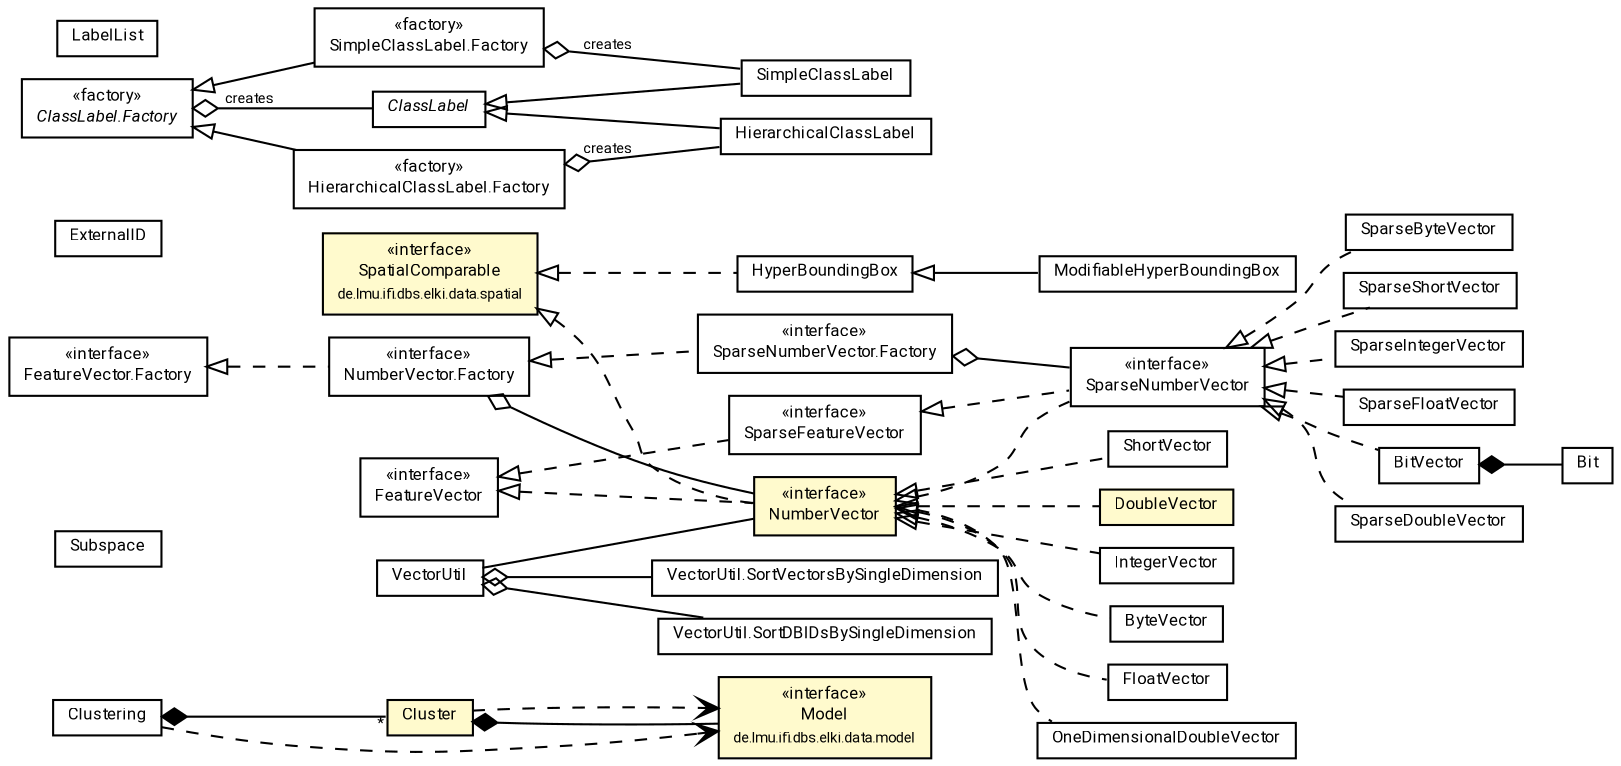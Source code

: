 #!/usr/local/bin/dot
#
# Class diagram 
# Generated by UMLGraph version R5_7_2-60-g0e99a6 (http://www.spinellis.gr/umlgraph/)
#

digraph G {
	graph [fontnames="svg"]
	edge [fontname="Roboto",fontsize=7,labelfontname="Roboto",labelfontsize=7,color="black"];
	node [fontname="Roboto",fontcolor="black",fontsize=8,shape=plaintext,margin=0,width=0,height=0];
	nodesep=0.15;
	ranksep=0.25;
	rankdir=LR;
	// de.lmu.ifi.dbs.elki.data.Clustering<M extends de.lmu.ifi.dbs.elki.data.model.Model>
	c243543 [label=<<table title="de.lmu.ifi.dbs.elki.data.Clustering" border="0" cellborder="1" cellspacing="0" cellpadding="2" href="Clustering.html" target="_parent">
		<tr><td><table border="0" cellspacing="0" cellpadding="1">
		<tr><td align="center" balign="center"> <font face="Roboto">Clustering</font> </td></tr>
		</table></td></tr>
		</table>>, URL="Clustering.html"];
	// de.lmu.ifi.dbs.elki.data.Subspace
	c243544 [label=<<table title="de.lmu.ifi.dbs.elki.data.Subspace" border="0" cellborder="1" cellspacing="0" cellpadding="2" href="Subspace.html" target="_parent">
		<tr><td><table border="0" cellspacing="0" cellpadding="1">
		<tr><td align="center" balign="center"> <font face="Roboto">Subspace</font> </td></tr>
		</table></td></tr>
		</table>>, URL="Subspace.html"];
	// de.lmu.ifi.dbs.elki.data.Cluster<M extends de.lmu.ifi.dbs.elki.data.model.Model>
	c243545 [label=<<table title="de.lmu.ifi.dbs.elki.data.Cluster" border="0" cellborder="1" cellspacing="0" cellpadding="2" bgcolor="LemonChiffon" href="Cluster.html" target="_parent">
		<tr><td><table border="0" cellspacing="0" cellpadding="1">
		<tr><td align="center" balign="center"> <font face="Roboto">Cluster</font> </td></tr>
		</table></td></tr>
		</table>>, URL="Cluster.html"];
	// de.lmu.ifi.dbs.elki.data.model.Model
	c243559 [label=<<table title="de.lmu.ifi.dbs.elki.data.model.Model" border="0" cellborder="1" cellspacing="0" cellpadding="2" bgcolor="LemonChiffon" href="model/Model.html" target="_parent">
		<tr><td><table border="0" cellspacing="0" cellpadding="1">
		<tr><td align="center" balign="center"> &#171;interface&#187; </td></tr>
		<tr><td align="center" balign="center"> <font face="Roboto">Model</font> </td></tr>
		<tr><td align="center" balign="center"> <font face="Roboto" point-size="7.0">de.lmu.ifi.dbs.elki.data.model</font> </td></tr>
		</table></td></tr>
		</table>>, URL="model/Model.html"];
	// de.lmu.ifi.dbs.elki.data.spatial.SpatialComparable
	c244117 [label=<<table title="de.lmu.ifi.dbs.elki.data.spatial.SpatialComparable" border="0" cellborder="1" cellspacing="0" cellpadding="2" bgcolor="LemonChiffon" href="spatial/SpatialComparable.html" target="_parent">
		<tr><td><table border="0" cellspacing="0" cellpadding="1">
		<tr><td align="center" balign="center"> &#171;interface&#187; </td></tr>
		<tr><td align="center" balign="center"> <font face="Roboto">SpatialComparable</font> </td></tr>
		<tr><td align="center" balign="center"> <font face="Roboto" point-size="7.0">de.lmu.ifi.dbs.elki.data.spatial</font> </td></tr>
		</table></td></tr>
		</table>>, URL="spatial/SpatialComparable.html"];
	// de.lmu.ifi.dbs.elki.data.ModifiableHyperBoundingBox
	c244118 [label=<<table title="de.lmu.ifi.dbs.elki.data.ModifiableHyperBoundingBox" border="0" cellborder="1" cellspacing="0" cellpadding="2" href="ModifiableHyperBoundingBox.html" target="_parent">
		<tr><td><table border="0" cellspacing="0" cellpadding="1">
		<tr><td align="center" balign="center"> <font face="Roboto">ModifiableHyperBoundingBox</font> </td></tr>
		</table></td></tr>
		</table>>, URL="ModifiableHyperBoundingBox.html"];
	// de.lmu.ifi.dbs.elki.data.FeatureVector<D>
	c244119 [label=<<table title="de.lmu.ifi.dbs.elki.data.FeatureVector" border="0" cellborder="1" cellspacing="0" cellpadding="2" href="FeatureVector.html" target="_parent">
		<tr><td><table border="0" cellspacing="0" cellpadding="1">
		<tr><td align="center" balign="center"> &#171;interface&#187; </td></tr>
		<tr><td align="center" balign="center"> <font face="Roboto">FeatureVector</font> </td></tr>
		</table></td></tr>
		</table>>, URL="FeatureVector.html"];
	// de.lmu.ifi.dbs.elki.data.FeatureVector.Factory<V extends de.lmu.ifi.dbs.elki.data.FeatureVector<? extends D>, D>
	c244120 [label=<<table title="de.lmu.ifi.dbs.elki.data.FeatureVector.Factory" border="0" cellborder="1" cellspacing="0" cellpadding="2" href="FeatureVector.Factory.html" target="_parent">
		<tr><td><table border="0" cellspacing="0" cellpadding="1">
		<tr><td align="center" balign="center"> &#171;interface&#187; </td></tr>
		<tr><td align="center" balign="center"> <font face="Roboto">FeatureVector.Factory</font> </td></tr>
		</table></td></tr>
		</table>>, URL="FeatureVector.Factory.html"];
	// de.lmu.ifi.dbs.elki.data.NumberVector
	c244131 [label=<<table title="de.lmu.ifi.dbs.elki.data.NumberVector" border="0" cellborder="1" cellspacing="0" cellpadding="2" bgcolor="LemonChiffon" href="NumberVector.html" target="_parent">
		<tr><td><table border="0" cellspacing="0" cellpadding="1">
		<tr><td align="center" balign="center"> &#171;interface&#187; </td></tr>
		<tr><td align="center" balign="center"> <font face="Roboto">NumberVector</font> </td></tr>
		</table></td></tr>
		</table>>, URL="NumberVector.html"];
	// de.lmu.ifi.dbs.elki.data.NumberVector.Factory<V extends de.lmu.ifi.dbs.elki.data.NumberVector>
	c244132 [label=<<table title="de.lmu.ifi.dbs.elki.data.NumberVector.Factory" border="0" cellborder="1" cellspacing="0" cellpadding="2" href="NumberVector.Factory.html" target="_parent">
		<tr><td><table border="0" cellspacing="0" cellpadding="1">
		<tr><td align="center" balign="center"> &#171;interface&#187; </td></tr>
		<tr><td align="center" balign="center"> <font face="Roboto">NumberVector.Factory</font> </td></tr>
		</table></td></tr>
		</table>>, URL="NumberVector.Factory.html"];
	// de.lmu.ifi.dbs.elki.data.HyperBoundingBox
	c244133 [label=<<table title="de.lmu.ifi.dbs.elki.data.HyperBoundingBox" border="0" cellborder="1" cellspacing="0" cellpadding="2" href="HyperBoundingBox.html" target="_parent">
		<tr><td><table border="0" cellspacing="0" cellpadding="1">
		<tr><td align="center" balign="center"> <font face="Roboto">HyperBoundingBox</font> </td></tr>
		</table></td></tr>
		</table>>, URL="HyperBoundingBox.html"];
	// de.lmu.ifi.dbs.elki.data.VectorUtil
	c244134 [label=<<table title="de.lmu.ifi.dbs.elki.data.VectorUtil" border="0" cellborder="1" cellspacing="0" cellpadding="2" href="VectorUtil.html" target="_parent">
		<tr><td><table border="0" cellspacing="0" cellpadding="1">
		<tr><td align="center" balign="center"> <font face="Roboto">VectorUtil</font> </td></tr>
		</table></td></tr>
		</table>>, URL="VectorUtil.html"];
	// de.lmu.ifi.dbs.elki.data.VectorUtil.SortDBIDsBySingleDimension
	c244135 [label=<<table title="de.lmu.ifi.dbs.elki.data.VectorUtil.SortDBIDsBySingleDimension" border="0" cellborder="1" cellspacing="0" cellpadding="2" href="VectorUtil.SortDBIDsBySingleDimension.html" target="_parent">
		<tr><td><table border="0" cellspacing="0" cellpadding="1">
		<tr><td align="center" balign="center"> <font face="Roboto">VectorUtil.SortDBIDsBySingleDimension</font> </td></tr>
		</table></td></tr>
		</table>>, URL="VectorUtil.SortDBIDsBySingleDimension.html"];
	// de.lmu.ifi.dbs.elki.data.VectorUtil.SortVectorsBySingleDimension
	c244136 [label=<<table title="de.lmu.ifi.dbs.elki.data.VectorUtil.SortVectorsBySingleDimension" border="0" cellborder="1" cellspacing="0" cellpadding="2" href="VectorUtil.SortVectorsBySingleDimension.html" target="_parent">
		<tr><td><table border="0" cellspacing="0" cellpadding="1">
		<tr><td align="center" balign="center"> <font face="Roboto">VectorUtil.SortVectorsBySingleDimension</font> </td></tr>
		</table></td></tr>
		</table>>, URL="VectorUtil.SortVectorsBySingleDimension.html"];
	// de.lmu.ifi.dbs.elki.data.SparseNumberVector
	c244137 [label=<<table title="de.lmu.ifi.dbs.elki.data.SparseNumberVector" border="0" cellborder="1" cellspacing="0" cellpadding="2" href="SparseNumberVector.html" target="_parent">
		<tr><td><table border="0" cellspacing="0" cellpadding="1">
		<tr><td align="center" balign="center"> &#171;interface&#187; </td></tr>
		<tr><td align="center" balign="center"> <font face="Roboto">SparseNumberVector</font> </td></tr>
		</table></td></tr>
		</table>>, URL="SparseNumberVector.html"];
	// de.lmu.ifi.dbs.elki.data.SparseNumberVector.Factory<V extends de.lmu.ifi.dbs.elki.data.SparseNumberVector>
	c244138 [label=<<table title="de.lmu.ifi.dbs.elki.data.SparseNumberVector.Factory" border="0" cellborder="1" cellspacing="0" cellpadding="2" href="SparseNumberVector.Factory.html" target="_parent">
		<tr><td><table border="0" cellspacing="0" cellpadding="1">
		<tr><td align="center" balign="center"> &#171;interface&#187; </td></tr>
		<tr><td align="center" balign="center"> <font face="Roboto">SparseNumberVector.Factory</font> </td></tr>
		</table></td></tr>
		</table>>, URL="SparseNumberVector.Factory.html"];
	// de.lmu.ifi.dbs.elki.data.SparseFeatureVector<D>
	c244139 [label=<<table title="de.lmu.ifi.dbs.elki.data.SparseFeatureVector" border="0" cellborder="1" cellspacing="0" cellpadding="2" href="SparseFeatureVector.html" target="_parent">
		<tr><td><table border="0" cellspacing="0" cellpadding="1">
		<tr><td align="center" balign="center"> &#171;interface&#187; </td></tr>
		<tr><td align="center" balign="center"> <font face="Roboto">SparseFeatureVector</font> </td></tr>
		</table></td></tr>
		</table>>, URL="SparseFeatureVector.html"];
	// de.lmu.ifi.dbs.elki.data.OneDimensionalDoubleVector
	c244183 [label=<<table title="de.lmu.ifi.dbs.elki.data.OneDimensionalDoubleVector" border="0" cellborder="1" cellspacing="0" cellpadding="2" href="OneDimensionalDoubleVector.html" target="_parent">
		<tr><td><table border="0" cellspacing="0" cellpadding="1">
		<tr><td align="center" balign="center"> <font face="Roboto">OneDimensionalDoubleVector</font> </td></tr>
		</table></td></tr>
		</table>>, URL="OneDimensionalDoubleVector.html"];
	// de.lmu.ifi.dbs.elki.data.SparseByteVector
	c244186 [label=<<table title="de.lmu.ifi.dbs.elki.data.SparseByteVector" border="0" cellborder="1" cellspacing="0" cellpadding="2" href="SparseByteVector.html" target="_parent">
		<tr><td><table border="0" cellspacing="0" cellpadding="1">
		<tr><td align="center" balign="center"> <font face="Roboto">SparseByteVector</font> </td></tr>
		</table></td></tr>
		</table>>, URL="SparseByteVector.html"];
	// de.lmu.ifi.dbs.elki.data.ShortVector
	c244190 [label=<<table title="de.lmu.ifi.dbs.elki.data.ShortVector" border="0" cellborder="1" cellspacing="0" cellpadding="2" href="ShortVector.html" target="_parent">
		<tr><td><table border="0" cellspacing="0" cellpadding="1">
		<tr><td align="center" balign="center"> <font face="Roboto">ShortVector</font> </td></tr>
		</table></td></tr>
		</table>>, URL="ShortVector.html"];
	// de.lmu.ifi.dbs.elki.data.ExternalID
	c244195 [label=<<table title="de.lmu.ifi.dbs.elki.data.ExternalID" border="0" cellborder="1" cellspacing="0" cellpadding="2" href="ExternalID.html" target="_parent">
		<tr><td><table border="0" cellspacing="0" cellpadding="1">
		<tr><td align="center" balign="center"> <font face="Roboto">ExternalID</font> </td></tr>
		</table></td></tr>
		</table>>, URL="ExternalID.html"];
	// de.lmu.ifi.dbs.elki.data.SparseShortVector
	c244196 [label=<<table title="de.lmu.ifi.dbs.elki.data.SparseShortVector" border="0" cellborder="1" cellspacing="0" cellpadding="2" href="SparseShortVector.html" target="_parent">
		<tr><td><table border="0" cellspacing="0" cellpadding="1">
		<tr><td align="center" balign="center"> <font face="Roboto">SparseShortVector</font> </td></tr>
		</table></td></tr>
		</table>>, URL="SparseShortVector.html"];
	// de.lmu.ifi.dbs.elki.data.ClassLabel
	c244200 [label=<<table title="de.lmu.ifi.dbs.elki.data.ClassLabel" border="0" cellborder="1" cellspacing="0" cellpadding="2" href="ClassLabel.html" target="_parent">
		<tr><td><table border="0" cellspacing="0" cellpadding="1">
		<tr><td align="center" balign="center"> <font face="Roboto"><i>ClassLabel</i></font> </td></tr>
		</table></td></tr>
		</table>>, URL="ClassLabel.html"];
	// de.lmu.ifi.dbs.elki.data.ClassLabel.Factory<L extends de.lmu.ifi.dbs.elki.data.ClassLabel>
	c244201 [label=<<table title="de.lmu.ifi.dbs.elki.data.ClassLabel.Factory" border="0" cellborder="1" cellspacing="0" cellpadding="2" href="ClassLabel.Factory.html" target="_parent">
		<tr><td><table border="0" cellspacing="0" cellpadding="1">
		<tr><td align="center" balign="center"> &#171;factory&#187; </td></tr>
		<tr><td align="center" balign="center"> <font face="Roboto"><i>ClassLabel.Factory</i></font> </td></tr>
		</table></td></tr>
		</table>>, URL="ClassLabel.Factory.html"];
	// de.lmu.ifi.dbs.elki.data.DoubleVector
	c244202 [label=<<table title="de.lmu.ifi.dbs.elki.data.DoubleVector" border="0" cellborder="1" cellspacing="0" cellpadding="2" bgcolor="LemonChiffon" href="DoubleVector.html" target="_parent">
		<tr><td><table border="0" cellspacing="0" cellpadding="1">
		<tr><td align="center" balign="center"> <font face="Roboto">DoubleVector</font> </td></tr>
		</table></td></tr>
		</table>>, URL="DoubleVector.html"];
	// de.lmu.ifi.dbs.elki.data.SparseIntegerVector
	c244212 [label=<<table title="de.lmu.ifi.dbs.elki.data.SparseIntegerVector" border="0" cellborder="1" cellspacing="0" cellpadding="2" href="SparseIntegerVector.html" target="_parent">
		<tr><td><table border="0" cellspacing="0" cellpadding="1">
		<tr><td align="center" balign="center"> <font face="Roboto">SparseIntegerVector</font> </td></tr>
		</table></td></tr>
		</table>>, URL="SparseIntegerVector.html"];
	// de.lmu.ifi.dbs.elki.data.SparseFloatVector
	c244216 [label=<<table title="de.lmu.ifi.dbs.elki.data.SparseFloatVector" border="0" cellborder="1" cellspacing="0" cellpadding="2" href="SparseFloatVector.html" target="_parent">
		<tr><td><table border="0" cellspacing="0" cellpadding="1">
		<tr><td align="center" balign="center"> <font face="Roboto">SparseFloatVector</font> </td></tr>
		</table></td></tr>
		</table>>, URL="SparseFloatVector.html"];
	// de.lmu.ifi.dbs.elki.data.BitVector
	c244220 [label=<<table title="de.lmu.ifi.dbs.elki.data.BitVector" border="0" cellborder="1" cellspacing="0" cellpadding="2" href="BitVector.html" target="_parent">
		<tr><td><table border="0" cellspacing="0" cellpadding="1">
		<tr><td align="center" balign="center"> <font face="Roboto">BitVector</font> </td></tr>
		</table></td></tr>
		</table>>, URL="BitVector.html"];
	// de.lmu.ifi.dbs.elki.data.Bit
	c244224 [label=<<table title="de.lmu.ifi.dbs.elki.data.Bit" border="0" cellborder="1" cellspacing="0" cellpadding="2" href="Bit.html" target="_parent">
		<tr><td><table border="0" cellspacing="0" cellpadding="1">
		<tr><td align="center" balign="center"> <font face="Roboto">Bit</font> </td></tr>
		</table></td></tr>
		</table>>, URL="Bit.html"];
	// de.lmu.ifi.dbs.elki.data.IntegerVector
	c244225 [label=<<table title="de.lmu.ifi.dbs.elki.data.IntegerVector" border="0" cellborder="1" cellspacing="0" cellpadding="2" href="IntegerVector.html" target="_parent">
		<tr><td><table border="0" cellspacing="0" cellpadding="1">
		<tr><td align="center" balign="center"> <font face="Roboto">IntegerVector</font> </td></tr>
		</table></td></tr>
		</table>>, URL="IntegerVector.html"];
	// de.lmu.ifi.dbs.elki.data.SparseDoubleVector
	c244231 [label=<<table title="de.lmu.ifi.dbs.elki.data.SparseDoubleVector" border="0" cellborder="1" cellspacing="0" cellpadding="2" href="SparseDoubleVector.html" target="_parent">
		<tr><td><table border="0" cellspacing="0" cellpadding="1">
		<tr><td align="center" balign="center"> <font face="Roboto">SparseDoubleVector</font> </td></tr>
		</table></td></tr>
		</table>>, URL="SparseDoubleVector.html"];
	// de.lmu.ifi.dbs.elki.data.SimpleClassLabel
	c244235 [label=<<table title="de.lmu.ifi.dbs.elki.data.SimpleClassLabel" border="0" cellborder="1" cellspacing="0" cellpadding="2" href="SimpleClassLabel.html" target="_parent">
		<tr><td><table border="0" cellspacing="0" cellpadding="1">
		<tr><td align="center" balign="center"> <font face="Roboto">SimpleClassLabel</font> </td></tr>
		</table></td></tr>
		</table>>, URL="SimpleClassLabel.html"];
	// de.lmu.ifi.dbs.elki.data.SimpleClassLabel.Factory
	c244237 [label=<<table title="de.lmu.ifi.dbs.elki.data.SimpleClassLabel.Factory" border="0" cellborder="1" cellspacing="0" cellpadding="2" href="SimpleClassLabel.Factory.html" target="_parent">
		<tr><td><table border="0" cellspacing="0" cellpadding="1">
		<tr><td align="center" balign="center"> &#171;factory&#187; </td></tr>
		<tr><td align="center" balign="center"> <font face="Roboto">SimpleClassLabel.Factory</font> </td></tr>
		</table></td></tr>
		</table>>, URL="SimpleClassLabel.Factory.html"];
	// de.lmu.ifi.dbs.elki.data.LabelList
	c244238 [label=<<table title="de.lmu.ifi.dbs.elki.data.LabelList" border="0" cellborder="1" cellspacing="0" cellpadding="2" href="LabelList.html" target="_parent">
		<tr><td><table border="0" cellspacing="0" cellpadding="1">
		<tr><td align="center" balign="center"> <font face="Roboto">LabelList</font> </td></tr>
		</table></td></tr>
		</table>>, URL="LabelList.html"];
	// de.lmu.ifi.dbs.elki.data.ByteVector
	c244240 [label=<<table title="de.lmu.ifi.dbs.elki.data.ByteVector" border="0" cellborder="1" cellspacing="0" cellpadding="2" href="ByteVector.html" target="_parent">
		<tr><td><table border="0" cellspacing="0" cellpadding="1">
		<tr><td align="center" balign="center"> <font face="Roboto">ByteVector</font> </td></tr>
		</table></td></tr>
		</table>>, URL="ByteVector.html"];
	// de.lmu.ifi.dbs.elki.data.FloatVector
	c244245 [label=<<table title="de.lmu.ifi.dbs.elki.data.FloatVector" border="0" cellborder="1" cellspacing="0" cellpadding="2" href="FloatVector.html" target="_parent">
		<tr><td><table border="0" cellspacing="0" cellpadding="1">
		<tr><td align="center" balign="center"> <font face="Roboto">FloatVector</font> </td></tr>
		</table></td></tr>
		</table>>, URL="FloatVector.html"];
	// de.lmu.ifi.dbs.elki.data.HierarchicalClassLabel
	c244251 [label=<<table title="de.lmu.ifi.dbs.elki.data.HierarchicalClassLabel" border="0" cellborder="1" cellspacing="0" cellpadding="2" href="HierarchicalClassLabel.html" target="_parent">
		<tr><td><table border="0" cellspacing="0" cellpadding="1">
		<tr><td align="center" balign="center"> <font face="Roboto">HierarchicalClassLabel</font> </td></tr>
		</table></td></tr>
		</table>>, URL="HierarchicalClassLabel.html"];
	// de.lmu.ifi.dbs.elki.data.HierarchicalClassLabel.Factory
	c244252 [label=<<table title="de.lmu.ifi.dbs.elki.data.HierarchicalClassLabel.Factory" border="0" cellborder="1" cellspacing="0" cellpadding="2" href="HierarchicalClassLabel.Factory.html" target="_parent">
		<tr><td><table border="0" cellspacing="0" cellpadding="1">
		<tr><td align="center" balign="center"> &#171;factory&#187; </td></tr>
		<tr><td align="center" balign="center"> <font face="Roboto">HierarchicalClassLabel.Factory</font> </td></tr>
		</table></td></tr>
		</table>>, URL="HierarchicalClassLabel.Factory.html"];
	// de.lmu.ifi.dbs.elki.data.Clustering<M extends de.lmu.ifi.dbs.elki.data.model.Model> composed de.lmu.ifi.dbs.elki.data.Cluster<M extends de.lmu.ifi.dbs.elki.data.model.Model>
	c243543 -> c243545 [arrowhead=none,arrowtail=diamond,dir=back,weight=6,headlabel="*"];
	// de.lmu.ifi.dbs.elki.data.Cluster<M extends de.lmu.ifi.dbs.elki.data.model.Model> composed de.lmu.ifi.dbs.elki.data.model.Model
	c243545 -> c243559 [arrowhead=none,arrowtail=diamond,dir=back,weight=6];
	// de.lmu.ifi.dbs.elki.data.ModifiableHyperBoundingBox extends de.lmu.ifi.dbs.elki.data.HyperBoundingBox
	c244133 -> c244118 [arrowtail=empty,dir=back,weight=10];
	// de.lmu.ifi.dbs.elki.data.NumberVector implements de.lmu.ifi.dbs.elki.data.FeatureVector<D>
	c244119 -> c244131 [arrowtail=empty,style=dashed,dir=back,weight=9];
	// de.lmu.ifi.dbs.elki.data.NumberVector implements de.lmu.ifi.dbs.elki.data.spatial.SpatialComparable
	c244117 -> c244131 [arrowtail=empty,style=dashed,dir=back,weight=9];
	// de.lmu.ifi.dbs.elki.data.NumberVector.Factory<V extends de.lmu.ifi.dbs.elki.data.NumberVector> implements de.lmu.ifi.dbs.elki.data.FeatureVector.Factory<V extends de.lmu.ifi.dbs.elki.data.FeatureVector<? extends D>, D>
	c244120 -> c244132 [arrowtail=empty,style=dashed,dir=back,weight=9];
	// de.lmu.ifi.dbs.elki.data.NumberVector.Factory<V extends de.lmu.ifi.dbs.elki.data.NumberVector> has de.lmu.ifi.dbs.elki.data.NumberVector
	c244132 -> c244131 [arrowhead=none,arrowtail=ediamond,dir=back,weight=4];
	// de.lmu.ifi.dbs.elki.data.HyperBoundingBox implements de.lmu.ifi.dbs.elki.data.spatial.SpatialComparable
	c244117 -> c244133 [arrowtail=empty,style=dashed,dir=back,weight=9];
	// de.lmu.ifi.dbs.elki.data.VectorUtil has de.lmu.ifi.dbs.elki.data.VectorUtil.SortDBIDsBySingleDimension
	c244134 -> c244135 [arrowhead=none,arrowtail=ediamond,dir=back,weight=4];
	// de.lmu.ifi.dbs.elki.data.VectorUtil has de.lmu.ifi.dbs.elki.data.VectorUtil.SortVectorsBySingleDimension
	c244134 -> c244136 [arrowhead=none,arrowtail=ediamond,dir=back,weight=4];
	// de.lmu.ifi.dbs.elki.data.VectorUtil assoc de.lmu.ifi.dbs.elki.data.NumberVector
	c244134 -> c244131 [arrowhead=none,weight=2];
	// de.lmu.ifi.dbs.elki.data.SparseNumberVector implements de.lmu.ifi.dbs.elki.data.NumberVector
	c244131 -> c244137 [arrowtail=empty,style=dashed,dir=back,weight=9];
	// de.lmu.ifi.dbs.elki.data.SparseNumberVector implements de.lmu.ifi.dbs.elki.data.SparseFeatureVector<D>
	c244139 -> c244137 [arrowtail=empty,style=dashed,dir=back,weight=9];
	// de.lmu.ifi.dbs.elki.data.SparseNumberVector.Factory<V extends de.lmu.ifi.dbs.elki.data.SparseNumberVector> implements de.lmu.ifi.dbs.elki.data.NumberVector.Factory<V extends de.lmu.ifi.dbs.elki.data.NumberVector>
	c244132 -> c244138 [arrowtail=empty,style=dashed,dir=back,weight=9];
	// de.lmu.ifi.dbs.elki.data.SparseNumberVector.Factory<V extends de.lmu.ifi.dbs.elki.data.SparseNumberVector> has de.lmu.ifi.dbs.elki.data.SparseNumberVector
	c244138 -> c244137 [arrowhead=none,arrowtail=ediamond,dir=back,weight=4];
	// de.lmu.ifi.dbs.elki.data.SparseFeatureVector<D> implements de.lmu.ifi.dbs.elki.data.FeatureVector<D>
	c244119 -> c244139 [arrowtail=empty,style=dashed,dir=back,weight=9];
	// de.lmu.ifi.dbs.elki.data.OneDimensionalDoubleVector implements de.lmu.ifi.dbs.elki.data.NumberVector
	c244131 -> c244183 [arrowtail=empty,style=dashed,dir=back,weight=9];
	// de.lmu.ifi.dbs.elki.data.SparseByteVector implements de.lmu.ifi.dbs.elki.data.SparseNumberVector
	c244137 -> c244186 [arrowtail=empty,style=dashed,dir=back,weight=9];
	// de.lmu.ifi.dbs.elki.data.ShortVector implements de.lmu.ifi.dbs.elki.data.NumberVector
	c244131 -> c244190 [arrowtail=empty,style=dashed,dir=back,weight=9];
	// de.lmu.ifi.dbs.elki.data.SparseShortVector implements de.lmu.ifi.dbs.elki.data.SparseNumberVector
	c244137 -> c244196 [arrowtail=empty,style=dashed,dir=back,weight=9];
	// de.lmu.ifi.dbs.elki.data.ClassLabel.Factory<L extends de.lmu.ifi.dbs.elki.data.ClassLabel> has de.lmu.ifi.dbs.elki.data.ClassLabel
	c244201 -> c244200 [arrowhead=none,arrowtail=ediamond,dir=back,weight=4,label="creates"];
	// de.lmu.ifi.dbs.elki.data.DoubleVector implements de.lmu.ifi.dbs.elki.data.NumberVector
	c244131 -> c244202 [arrowtail=empty,style=dashed,dir=back,weight=9];
	// de.lmu.ifi.dbs.elki.data.SparseIntegerVector implements de.lmu.ifi.dbs.elki.data.SparseNumberVector
	c244137 -> c244212 [arrowtail=empty,style=dashed,dir=back,weight=9];
	// de.lmu.ifi.dbs.elki.data.SparseFloatVector implements de.lmu.ifi.dbs.elki.data.SparseNumberVector
	c244137 -> c244216 [arrowtail=empty,style=dashed,dir=back,weight=9];
	// de.lmu.ifi.dbs.elki.data.BitVector implements de.lmu.ifi.dbs.elki.data.SparseNumberVector
	c244137 -> c244220 [arrowtail=empty,style=dashed,dir=back,weight=9];
	// de.lmu.ifi.dbs.elki.data.BitVector composed de.lmu.ifi.dbs.elki.data.Bit
	c244220 -> c244224 [arrowhead=none,arrowtail=diamond,dir=back,weight=6];
	// de.lmu.ifi.dbs.elki.data.IntegerVector implements de.lmu.ifi.dbs.elki.data.NumberVector
	c244131 -> c244225 [arrowtail=empty,style=dashed,dir=back,weight=9];
	// de.lmu.ifi.dbs.elki.data.SparseDoubleVector implements de.lmu.ifi.dbs.elki.data.SparseNumberVector
	c244137 -> c244231 [arrowtail=empty,style=dashed,dir=back,weight=9];
	// de.lmu.ifi.dbs.elki.data.SimpleClassLabel extends de.lmu.ifi.dbs.elki.data.ClassLabel
	c244200 -> c244235 [arrowtail=empty,dir=back,weight=10];
	// de.lmu.ifi.dbs.elki.data.SimpleClassLabel.Factory extends de.lmu.ifi.dbs.elki.data.ClassLabel.Factory<L extends de.lmu.ifi.dbs.elki.data.ClassLabel>
	c244201 -> c244237 [arrowtail=empty,dir=back,weight=10];
	// de.lmu.ifi.dbs.elki.data.SimpleClassLabel.Factory has de.lmu.ifi.dbs.elki.data.SimpleClassLabel
	c244237 -> c244235 [arrowhead=none,arrowtail=ediamond,dir=back,weight=4,label="creates"];
	// de.lmu.ifi.dbs.elki.data.ByteVector implements de.lmu.ifi.dbs.elki.data.NumberVector
	c244131 -> c244240 [arrowtail=empty,style=dashed,dir=back,weight=9];
	// de.lmu.ifi.dbs.elki.data.FloatVector implements de.lmu.ifi.dbs.elki.data.NumberVector
	c244131 -> c244245 [arrowtail=empty,style=dashed,dir=back,weight=9];
	// de.lmu.ifi.dbs.elki.data.HierarchicalClassLabel extends de.lmu.ifi.dbs.elki.data.ClassLabel
	c244200 -> c244251 [arrowtail=empty,dir=back,weight=10];
	// de.lmu.ifi.dbs.elki.data.HierarchicalClassLabel.Factory extends de.lmu.ifi.dbs.elki.data.ClassLabel.Factory<L extends de.lmu.ifi.dbs.elki.data.ClassLabel>
	c244201 -> c244252 [arrowtail=empty,dir=back,weight=10];
	// de.lmu.ifi.dbs.elki.data.HierarchicalClassLabel.Factory has de.lmu.ifi.dbs.elki.data.HierarchicalClassLabel
	c244252 -> c244251 [arrowhead=none,arrowtail=ediamond,dir=back,weight=4,label="creates"];
	// de.lmu.ifi.dbs.elki.data.Clustering<M extends de.lmu.ifi.dbs.elki.data.model.Model> depend de.lmu.ifi.dbs.elki.data.model.Model
	c243543 -> c243559 [arrowhead=open,style=dashed,weight=0];
	// de.lmu.ifi.dbs.elki.data.Cluster<M extends de.lmu.ifi.dbs.elki.data.model.Model> depend de.lmu.ifi.dbs.elki.data.model.Model
	c243545 -> c243559 [arrowhead=open,style=dashed,weight=0];
}

